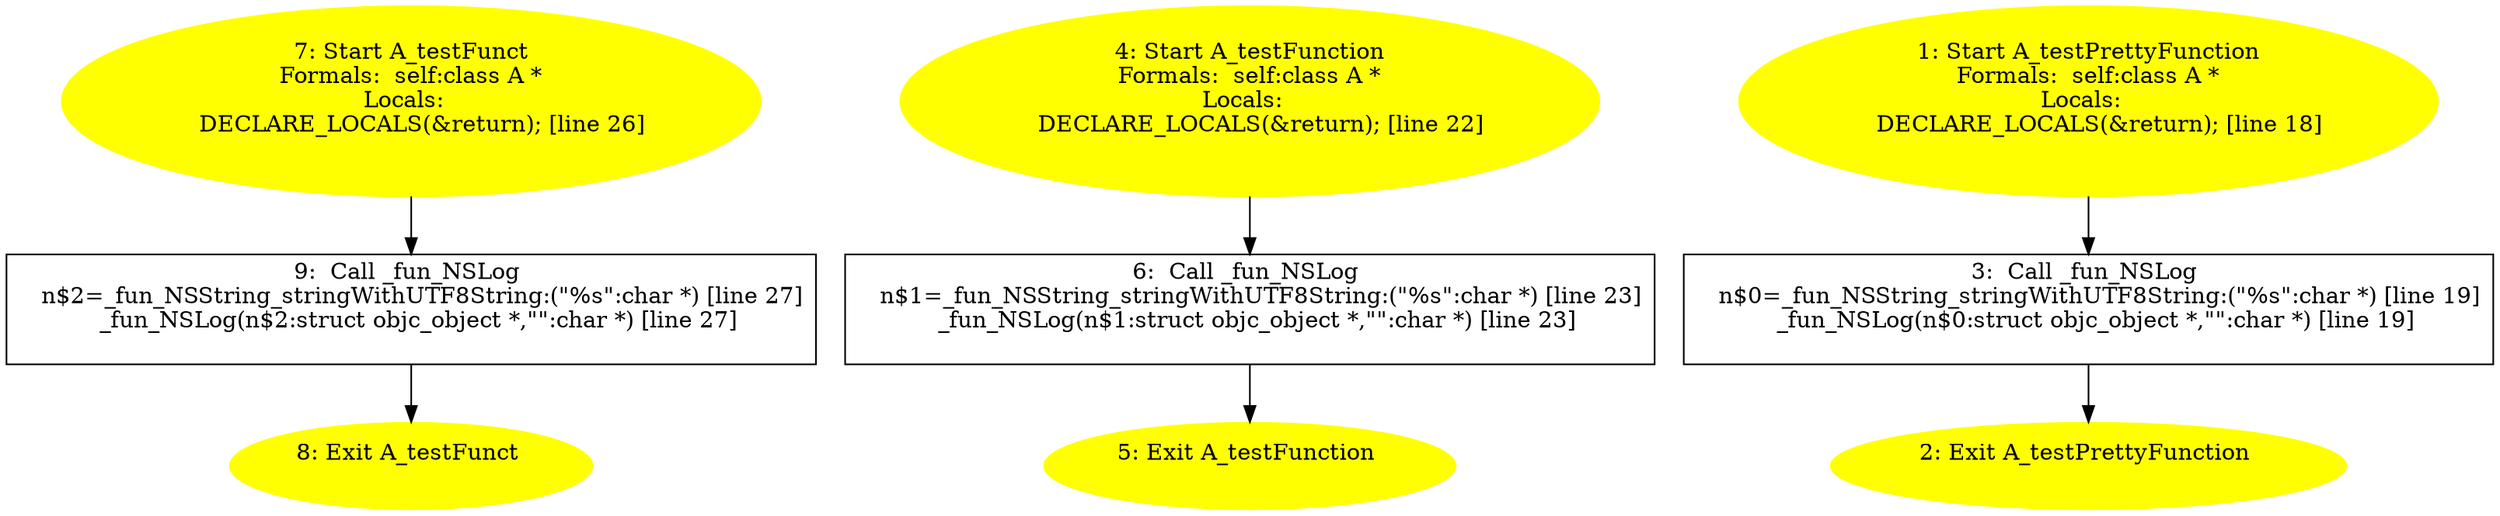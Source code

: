 /* @generated */
digraph iCFG {
9 [label="9:  Call _fun_NSLog \n   n$2=_fun_NSString_stringWithUTF8String:(\"%s\":char *) [line 27]\n  _fun_NSLog(n$2:struct objc_object *,\"\":char *) [line 27]\n " shape="box"]
	

	 9 -> 8 ;
8 [label="8: Exit A_testFunct \n  " color=yellow style=filled]
	

7 [label="7: Start A_testFunct\nFormals:  self:class A *\nLocals:  \n   DECLARE_LOCALS(&return); [line 26]\n " color=yellow style=filled]
	

	 7 -> 9 ;
6 [label="6:  Call _fun_NSLog \n   n$1=_fun_NSString_stringWithUTF8String:(\"%s\":char *) [line 23]\n  _fun_NSLog(n$1:struct objc_object *,\"\":char *) [line 23]\n " shape="box"]
	

	 6 -> 5 ;
5 [label="5: Exit A_testFunction \n  " color=yellow style=filled]
	

4 [label="4: Start A_testFunction\nFormals:  self:class A *\nLocals:  \n   DECLARE_LOCALS(&return); [line 22]\n " color=yellow style=filled]
	

	 4 -> 6 ;
3 [label="3:  Call _fun_NSLog \n   n$0=_fun_NSString_stringWithUTF8String:(\"%s\":char *) [line 19]\n  _fun_NSLog(n$0:struct objc_object *,\"\":char *) [line 19]\n " shape="box"]
	

	 3 -> 2 ;
2 [label="2: Exit A_testPrettyFunction \n  " color=yellow style=filled]
	

1 [label="1: Start A_testPrettyFunction\nFormals:  self:class A *\nLocals:  \n   DECLARE_LOCALS(&return); [line 18]\n " color=yellow style=filled]
	

	 1 -> 3 ;
}
